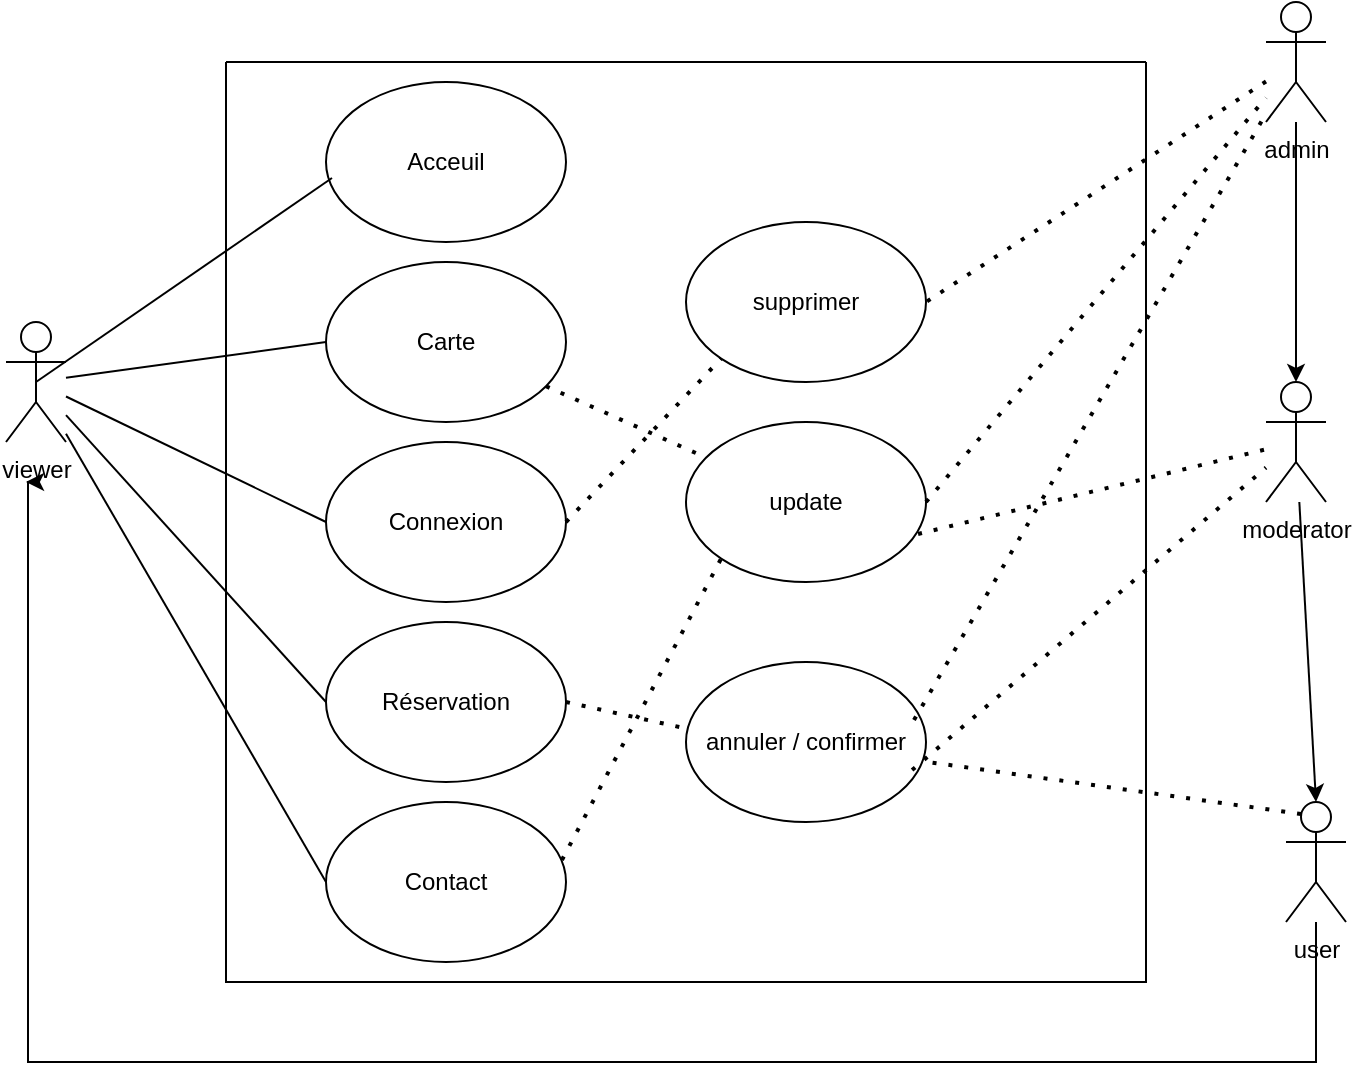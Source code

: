 <mxfile version="24.7.10">
  <diagram name="Page-1" id="XqG9J49oKm_DCmRyl4lg">
    <mxGraphModel dx="1434" dy="746" grid="1" gridSize="10" guides="1" tooltips="1" connect="1" arrows="1" fold="1" page="1" pageScale="1" pageWidth="827" pageHeight="1169" math="0" shadow="0">
      <root>
        <mxCell id="0" />
        <mxCell id="1" parent="0" />
        <mxCell id="uIOlqVOY48ZLax6x_tjt-5" value="" style="swimlane;startSize=0;" vertex="1" parent="1">
          <mxGeometry x="190" y="80" width="460" height="460" as="geometry" />
        </mxCell>
        <mxCell id="uIOlqVOY48ZLax6x_tjt-6" value="annuler / confirmer" style="ellipse;whiteSpace=wrap;html=1;" vertex="1" parent="uIOlqVOY48ZLax6x_tjt-5">
          <mxGeometry x="230" y="300" width="120" height="80" as="geometry" />
        </mxCell>
        <mxCell id="uIOlqVOY48ZLax6x_tjt-24" value="update" style="ellipse;whiteSpace=wrap;html=1;" vertex="1" parent="uIOlqVOY48ZLax6x_tjt-5">
          <mxGeometry x="230" y="180" width="120" height="80" as="geometry" />
        </mxCell>
        <mxCell id="uIOlqVOY48ZLax6x_tjt-4" value="Contact" style="ellipse;whiteSpace=wrap;html=1;" vertex="1" parent="uIOlqVOY48ZLax6x_tjt-5">
          <mxGeometry x="50" y="370" width="120" height="80" as="geometry" />
        </mxCell>
        <mxCell id="uIOlqVOY48ZLax6x_tjt-3" value="Réservation" style="ellipse;whiteSpace=wrap;html=1;" vertex="1" parent="uIOlqVOY48ZLax6x_tjt-5">
          <mxGeometry x="50" y="280" width="120" height="80" as="geometry" />
        </mxCell>
        <mxCell id="uIOlqVOY48ZLax6x_tjt-7" value="" style="endArrow=none;dashed=1;html=1;dashPattern=1 3;strokeWidth=2;rounded=0;exitX=1;exitY=0.5;exitDx=0;exitDy=0;entryX=-0.008;entryY=0.413;entryDx=0;entryDy=0;entryPerimeter=0;" edge="1" parent="uIOlqVOY48ZLax6x_tjt-5" source="uIOlqVOY48ZLax6x_tjt-3" target="uIOlqVOY48ZLax6x_tjt-6">
          <mxGeometry width="50" height="50" relative="1" as="geometry">
            <mxPoint x="200" y="330" as="sourcePoint" />
            <mxPoint x="250" y="280" as="targetPoint" />
          </mxGeometry>
        </mxCell>
        <mxCell id="uIOlqVOY48ZLax6x_tjt-27" value="Connexion" style="ellipse;whiteSpace=wrap;html=1;" vertex="1" parent="uIOlqVOY48ZLax6x_tjt-5">
          <mxGeometry x="50" y="190" width="120" height="80" as="geometry" />
        </mxCell>
        <mxCell id="uIOlqVOY48ZLax6x_tjt-1" value="Acceuil" style="ellipse;whiteSpace=wrap;html=1;" vertex="1" parent="uIOlqVOY48ZLax6x_tjt-5">
          <mxGeometry x="50" y="10" width="120" height="80" as="geometry" />
        </mxCell>
        <mxCell id="uIOlqVOY48ZLax6x_tjt-2" value="Carte" style="ellipse;whiteSpace=wrap;html=1;" vertex="1" parent="uIOlqVOY48ZLax6x_tjt-5">
          <mxGeometry x="50" y="100" width="120" height="80" as="geometry" />
        </mxCell>
        <mxCell id="uIOlqVOY48ZLax6x_tjt-23" value="" style="endArrow=none;dashed=1;html=1;dashPattern=1 3;strokeWidth=2;rounded=0;" edge="1" parent="uIOlqVOY48ZLax6x_tjt-5" source="uIOlqVOY48ZLax6x_tjt-2" target="uIOlqVOY48ZLax6x_tjt-24">
          <mxGeometry width="50" height="50" relative="1" as="geometry">
            <mxPoint x="200" y="330" as="sourcePoint" />
            <mxPoint x="250" y="280" as="targetPoint" />
          </mxGeometry>
        </mxCell>
        <mxCell id="uIOlqVOY48ZLax6x_tjt-32" value="" style="endArrow=none;dashed=1;html=1;dashPattern=1 3;strokeWidth=2;rounded=0;entryX=0;entryY=1;entryDx=0;entryDy=0;exitX=1;exitY=0.5;exitDx=0;exitDy=0;" edge="1" parent="uIOlqVOY48ZLax6x_tjt-5" source="uIOlqVOY48ZLax6x_tjt-27" target="uIOlqVOY48ZLax6x_tjt-35">
          <mxGeometry width="50" height="50" relative="1" as="geometry">
            <mxPoint x="200" y="330" as="sourcePoint" />
            <mxPoint x="250" y="280" as="targetPoint" />
          </mxGeometry>
        </mxCell>
        <mxCell id="uIOlqVOY48ZLax6x_tjt-34" value="" style="endArrow=none;dashed=1;html=1;dashPattern=1 3;strokeWidth=2;rounded=0;entryX=0;entryY=1;entryDx=0;entryDy=0;exitX=0.983;exitY=0.363;exitDx=0;exitDy=0;exitPerimeter=0;" edge="1" parent="uIOlqVOY48ZLax6x_tjt-5" source="uIOlqVOY48ZLax6x_tjt-4" target="uIOlqVOY48ZLax6x_tjt-24">
          <mxGeometry width="50" height="50" relative="1" as="geometry">
            <mxPoint x="200" y="330" as="sourcePoint" />
            <mxPoint x="250" y="280" as="targetPoint" />
          </mxGeometry>
        </mxCell>
        <mxCell id="uIOlqVOY48ZLax6x_tjt-35" value="supprimer" style="ellipse;whiteSpace=wrap;html=1;" vertex="1" parent="uIOlqVOY48ZLax6x_tjt-5">
          <mxGeometry x="230" y="80" width="120" height="80" as="geometry" />
        </mxCell>
        <mxCell id="uIOlqVOY48ZLax6x_tjt-8" value="moderator" style="shape=umlActor;verticalLabelPosition=bottom;verticalAlign=top;html=1;outlineConnect=0;" vertex="1" parent="1">
          <mxGeometry x="710" y="240" width="30" height="60" as="geometry" />
        </mxCell>
        <mxCell id="uIOlqVOY48ZLax6x_tjt-9" value="viewer" style="shape=umlActor;verticalLabelPosition=bottom;verticalAlign=top;html=1;outlineConnect=0;" vertex="1" parent="1">
          <mxGeometry x="80" y="210" width="30" height="60" as="geometry" />
        </mxCell>
        <mxCell id="uIOlqVOY48ZLax6x_tjt-10" value="" style="endArrow=none;html=1;rounded=0;entryX=0.025;entryY=0.6;entryDx=0;entryDy=0;entryPerimeter=0;exitX=0.5;exitY=0.5;exitDx=0;exitDy=0;exitPerimeter=0;" edge="1" parent="1" source="uIOlqVOY48ZLax6x_tjt-9" target="uIOlqVOY48ZLax6x_tjt-1">
          <mxGeometry width="50" height="50" relative="1" as="geometry">
            <mxPoint x="180" y="290" as="sourcePoint" />
            <mxPoint x="440" y="360" as="targetPoint" />
          </mxGeometry>
        </mxCell>
        <mxCell id="uIOlqVOY48ZLax6x_tjt-11" value="" style="endArrow=none;html=1;rounded=0;entryX=0;entryY=0.5;entryDx=0;entryDy=0;" edge="1" parent="1" source="uIOlqVOY48ZLax6x_tjt-9" target="uIOlqVOY48ZLax6x_tjt-2">
          <mxGeometry width="50" height="50" relative="1" as="geometry">
            <mxPoint x="390" y="410" as="sourcePoint" />
            <mxPoint x="440" y="360" as="targetPoint" />
          </mxGeometry>
        </mxCell>
        <mxCell id="uIOlqVOY48ZLax6x_tjt-12" value="" style="endArrow=none;html=1;rounded=0;entryX=0;entryY=0.5;entryDx=0;entryDy=0;" edge="1" parent="1" source="uIOlqVOY48ZLax6x_tjt-9" target="uIOlqVOY48ZLax6x_tjt-3">
          <mxGeometry width="50" height="50" relative="1" as="geometry">
            <mxPoint x="390" y="410" as="sourcePoint" />
            <mxPoint x="440" y="360" as="targetPoint" />
          </mxGeometry>
        </mxCell>
        <mxCell id="uIOlqVOY48ZLax6x_tjt-14" value="" style="endArrow=none;html=1;rounded=0;exitX=0;exitY=0.5;exitDx=0;exitDy=0;" edge="1" parent="1" source="uIOlqVOY48ZLax6x_tjt-4" target="uIOlqVOY48ZLax6x_tjt-9">
          <mxGeometry width="50" height="50" relative="1" as="geometry">
            <mxPoint x="390" y="410" as="sourcePoint" />
            <mxPoint x="440" y="360" as="targetPoint" />
          </mxGeometry>
        </mxCell>
        <mxCell id="uIOlqVOY48ZLax6x_tjt-15" value="user" style="shape=umlActor;verticalLabelPosition=bottom;verticalAlign=top;html=1;outlineConnect=0;" vertex="1" parent="1">
          <mxGeometry x="720" y="450" width="30" height="60" as="geometry" />
        </mxCell>
        <mxCell id="uIOlqVOY48ZLax6x_tjt-16" value="" style="endArrow=none;dashed=1;html=1;dashPattern=1 3;strokeWidth=2;rounded=0;entryX=1.008;entryY=0.625;entryDx=0;entryDy=0;entryPerimeter=0;exitX=0.25;exitY=0.1;exitDx=0;exitDy=0;exitPerimeter=0;" edge="1" parent="1" source="uIOlqVOY48ZLax6x_tjt-15" target="uIOlqVOY48ZLax6x_tjt-6">
          <mxGeometry width="50" height="50" relative="1" as="geometry">
            <mxPoint x="390" y="410" as="sourcePoint" />
            <mxPoint x="440" y="360" as="targetPoint" />
          </mxGeometry>
        </mxCell>
        <mxCell id="uIOlqVOY48ZLax6x_tjt-17" value="" style="endArrow=classic;html=1;rounded=0;edgeStyle=orthogonalEdgeStyle;" edge="1" parent="1" source="uIOlqVOY48ZLax6x_tjt-15">
          <mxGeometry width="50" height="50" relative="1" as="geometry">
            <mxPoint x="430" y="620.815" as="sourcePoint" />
            <mxPoint x="90" y="290.005" as="targetPoint" />
            <Array as="points">
              <mxPoint x="735" y="580" />
              <mxPoint x="91" y="580" />
            </Array>
          </mxGeometry>
        </mxCell>
        <mxCell id="uIOlqVOY48ZLax6x_tjt-20" value="admin" style="shape=umlActor;verticalLabelPosition=bottom;verticalAlign=top;html=1;outlineConnect=0;" vertex="1" parent="1">
          <mxGeometry x="710" y="50" width="30" height="60" as="geometry" />
        </mxCell>
        <mxCell id="uIOlqVOY48ZLax6x_tjt-22" value="" style="endArrow=classic;html=1;rounded=0;entryX=0.5;entryY=0;entryDx=0;entryDy=0;entryPerimeter=0;" edge="1" parent="1" source="uIOlqVOY48ZLax6x_tjt-20" target="uIOlqVOY48ZLax6x_tjt-8">
          <mxGeometry width="50" height="50" relative="1" as="geometry">
            <mxPoint x="390" y="410" as="sourcePoint" />
            <mxPoint x="440" y="360" as="targetPoint" />
          </mxGeometry>
        </mxCell>
        <mxCell id="uIOlqVOY48ZLax6x_tjt-26" value="" style="endArrow=none;dashed=1;html=1;dashPattern=1 3;strokeWidth=2;rounded=0;exitX=1;exitY=0.5;exitDx=0;exitDy=0;" edge="1" parent="1" source="uIOlqVOY48ZLax6x_tjt-24" target="uIOlqVOY48ZLax6x_tjt-20">
          <mxGeometry width="50" height="50" relative="1" as="geometry">
            <mxPoint x="390" y="410" as="sourcePoint" />
            <mxPoint x="440" y="360" as="targetPoint" />
          </mxGeometry>
        </mxCell>
        <mxCell id="uIOlqVOY48ZLax6x_tjt-28" value="" style="endArrow=classic;html=1;rounded=0;entryX=0.5;entryY=0;entryDx=0;entryDy=0;entryPerimeter=0;" edge="1" parent="1" source="uIOlqVOY48ZLax6x_tjt-8" target="uIOlqVOY48ZLax6x_tjt-15">
          <mxGeometry width="50" height="50" relative="1" as="geometry">
            <mxPoint x="390" y="410" as="sourcePoint" />
            <mxPoint x="440" y="360" as="targetPoint" />
          </mxGeometry>
        </mxCell>
        <mxCell id="uIOlqVOY48ZLax6x_tjt-29" value="" style="endArrow=none;dashed=1;html=1;dashPattern=1 3;strokeWidth=2;rounded=0;exitX=0.942;exitY=0.675;exitDx=0;exitDy=0;exitPerimeter=0;" edge="1" parent="1" source="uIOlqVOY48ZLax6x_tjt-6" target="uIOlqVOY48ZLax6x_tjt-8">
          <mxGeometry width="50" height="50" relative="1" as="geometry">
            <mxPoint x="390" y="410" as="sourcePoint" />
            <mxPoint x="440" y="360" as="targetPoint" />
          </mxGeometry>
        </mxCell>
        <mxCell id="uIOlqVOY48ZLax6x_tjt-30" value="" style="endArrow=none;dashed=1;html=1;dashPattern=1 3;strokeWidth=2;rounded=0;exitX=0.95;exitY=0.363;exitDx=0;exitDy=0;exitPerimeter=0;" edge="1" parent="1" source="uIOlqVOY48ZLax6x_tjt-6" target="uIOlqVOY48ZLax6x_tjt-20">
          <mxGeometry width="50" height="50" relative="1" as="geometry">
            <mxPoint x="390" y="410" as="sourcePoint" />
            <mxPoint x="440" y="360" as="targetPoint" />
          </mxGeometry>
        </mxCell>
        <mxCell id="uIOlqVOY48ZLax6x_tjt-31" value="" style="endArrow=none;dashed=1;html=1;dashPattern=1 3;strokeWidth=2;rounded=0;exitX=0.967;exitY=0.7;exitDx=0;exitDy=0;exitPerimeter=0;" edge="1" parent="1" source="uIOlqVOY48ZLax6x_tjt-24" target="uIOlqVOY48ZLax6x_tjt-8">
          <mxGeometry width="50" height="50" relative="1" as="geometry">
            <mxPoint x="390" y="410" as="sourcePoint" />
            <mxPoint x="440" y="360" as="targetPoint" />
          </mxGeometry>
        </mxCell>
        <mxCell id="uIOlqVOY48ZLax6x_tjt-33" value="" style="endArrow=none;html=1;rounded=0;entryX=0;entryY=0.5;entryDx=0;entryDy=0;" edge="1" parent="1" source="uIOlqVOY48ZLax6x_tjt-9" target="uIOlqVOY48ZLax6x_tjt-27">
          <mxGeometry width="50" height="50" relative="1" as="geometry">
            <mxPoint x="390" y="410" as="sourcePoint" />
            <mxPoint x="440" y="360" as="targetPoint" />
          </mxGeometry>
        </mxCell>
        <mxCell id="uIOlqVOY48ZLax6x_tjt-36" value="" style="endArrow=none;dashed=1;html=1;dashPattern=1 3;strokeWidth=2;rounded=0;entryX=1;entryY=0.5;entryDx=0;entryDy=0;" edge="1" parent="1" source="uIOlqVOY48ZLax6x_tjt-20" target="uIOlqVOY48ZLax6x_tjt-35">
          <mxGeometry width="50" height="50" relative="1" as="geometry">
            <mxPoint x="390" y="410" as="sourcePoint" />
            <mxPoint x="440" y="360" as="targetPoint" />
          </mxGeometry>
        </mxCell>
      </root>
    </mxGraphModel>
  </diagram>
</mxfile>
